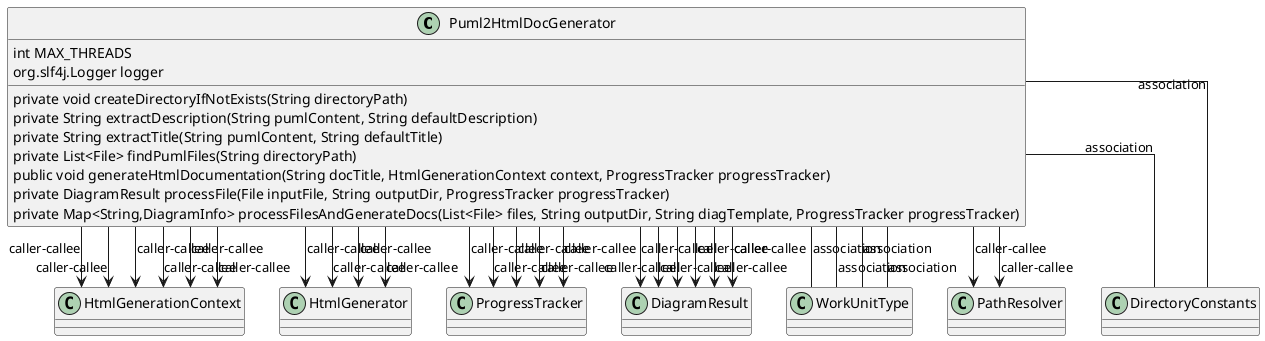 @startuml
skinparam linetype Ortho
class Puml2HtmlDocGenerator {
    int MAX_THREADS
    org.slf4j.Logger logger
    private void createDirectoryIfNotExists(String directoryPath)
    private String extractDescription(String pumlContent, String defaultDescription)
    private String extractTitle(String pumlContent, String defaultTitle)
    private List<File> findPumlFiles(String directoryPath)
    public void generateHtmlDocumentation(String docTitle, HtmlGenerationContext context, ProgressTracker progressTracker)
    private DiagramResult processFile(File inputFile, String outputDir, ProgressTracker progressTracker)
    private Map<String,DiagramInfo> processFilesAndGenerateDocs(List<File> files, String outputDir, String diagTemplate, ProgressTracker progressTracker)
}
Puml2HtmlDocGenerator --> HtmlGenerationContext : caller-callee
Puml2HtmlDocGenerator --> HtmlGenerationContext : caller-callee
Puml2HtmlDocGenerator --> HtmlGenerationContext : caller-callee
Puml2HtmlDocGenerator --> HtmlGenerationContext : caller-callee
Puml2HtmlDocGenerator --> HtmlGenerationContext : caller-callee
Puml2HtmlDocGenerator --> HtmlGenerationContext : caller-callee
Puml2HtmlDocGenerator --> HtmlGenerator : caller-callee
Puml2HtmlDocGenerator --> HtmlGenerator : caller-callee
Puml2HtmlDocGenerator --> ProgressTracker : caller-callee
Puml2HtmlDocGenerator --> ProgressTracker : caller-callee
Puml2HtmlDocGenerator --> HtmlGenerator : caller-callee
Puml2HtmlDocGenerator --> ProgressTracker : caller-callee
Puml2HtmlDocGenerator --> DiagramResult : caller-callee
Puml2HtmlDocGenerator --> DiagramResult : caller-callee
Puml2HtmlDocGenerator --> DiagramResult : caller-callee
Puml2HtmlDocGenerator --> HtmlGenerator : caller-callee
Puml2HtmlDocGenerator --> DiagramResult : caller-callee
Puml2HtmlDocGenerator --> DiagramResult : caller-callee
Puml2HtmlDocGenerator --> DiagramResult : caller-callee
Puml2HtmlDocGenerator --> ProgressTracker : caller-callee
Puml2HtmlDocGenerator -- WorkUnitType : association
Puml2HtmlDocGenerator -- WorkUnitType : association
Puml2HtmlDocGenerator -- WorkUnitType : association
Puml2HtmlDocGenerator --> PathResolver : caller-callee
Puml2HtmlDocGenerator --> PathResolver : caller-callee
Puml2HtmlDocGenerator --> ProgressTracker : caller-callee
Puml2HtmlDocGenerator -- DirectoryConstants : association
Puml2HtmlDocGenerator -- DirectoryConstants : association
Puml2HtmlDocGenerator -- WorkUnitType : association
@enduml
